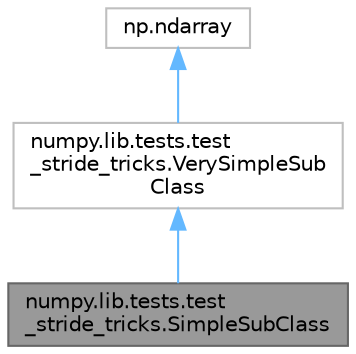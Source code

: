 digraph "numpy.lib.tests.test_stride_tricks.SimpleSubClass"
{
 // LATEX_PDF_SIZE
  bgcolor="transparent";
  edge [fontname=Helvetica,fontsize=10,labelfontname=Helvetica,labelfontsize=10];
  node [fontname=Helvetica,fontsize=10,shape=box,height=0.2,width=0.4];
  Node1 [id="Node000001",label="numpy.lib.tests.test\l_stride_tricks.SimpleSubClass",height=0.2,width=0.4,color="gray40", fillcolor="grey60", style="filled", fontcolor="black",tooltip=" "];
  Node2 -> Node1 [id="edge1_Node000001_Node000002",dir="back",color="steelblue1",style="solid",tooltip=" "];
  Node2 [id="Node000002",label="numpy.lib.tests.test\l_stride_tricks.VerySimpleSub\lClass",height=0.2,width=0.4,color="grey75", fillcolor="white", style="filled",URL="$d8/d8e/classnumpy_1_1lib_1_1tests_1_1test__stride__tricks_1_1VerySimpleSubClass.html",tooltip=" "];
  Node3 -> Node2 [id="edge2_Node000002_Node000003",dir="back",color="steelblue1",style="solid",tooltip=" "];
  Node3 [id="Node000003",label="np.ndarray",height=0.2,width=0.4,color="grey75", fillcolor="white", style="filled",tooltip=" "];
}
